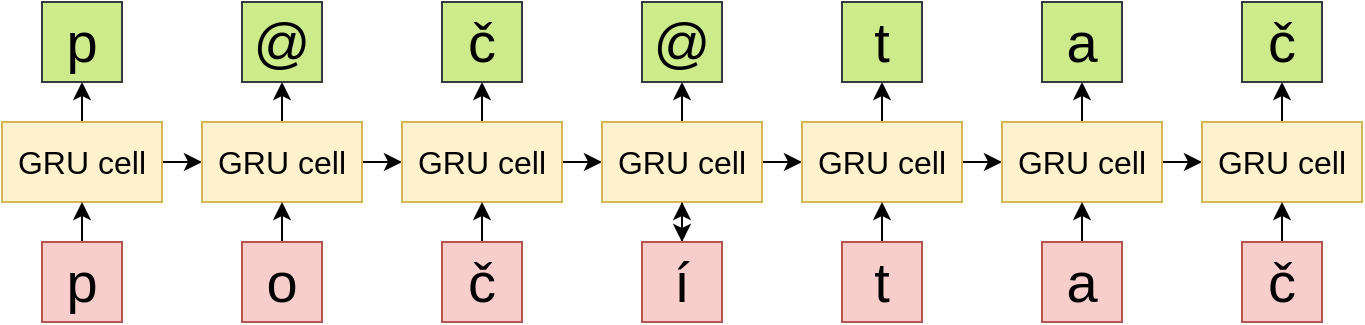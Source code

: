 <mxfile>
    <diagram id="IwJIAaqxOWz9wLtlpfXh" name="Page-1">
        <mxGraphModel dx="762" dy="557" grid="1" gridSize="10" guides="1" tooltips="1" connect="1" arrows="1" fold="1" page="1" pageScale="1" pageWidth="1169" pageHeight="827" math="0" shadow="0">
            <root>
                <mxCell id="0"/>
                <mxCell id="1" parent="0"/>
                <mxCell id="68" style="edgeStyle=none;html=1;fontSize=21;" edge="1" parent="1" source="4" target="11">
                    <mxGeometry relative="1" as="geometry">
                        <mxPoint x="260" y="180" as="targetPoint"/>
                    </mxGeometry>
                </mxCell>
                <mxCell id="87" style="edgeStyle=none;html=1;fontSize=16;" edge="1" parent="1" source="4" target="83">
                    <mxGeometry relative="1" as="geometry"/>
                </mxCell>
                <mxCell id="4" value="GRU cell" style="rounded=0;whiteSpace=wrap;html=1;fillColor=#fff2cc;strokeColor=#d6b656;fontSize=16;" parent="1" vertex="1">
                    <mxGeometry x="220" y="180" width="80" height="40" as="geometry"/>
                </mxCell>
                <mxCell id="7" style="edgeStyle=none;html=1;fontSize=21;" parent="1" source="6" target="4" edge="1">
                    <mxGeometry relative="1" as="geometry"/>
                </mxCell>
                <mxCell id="6" value="p" style="whiteSpace=wrap;html=1;aspect=fixed;fillColor=#f8cecc;strokeColor=#b85450;fontSize=28;" parent="1" vertex="1">
                    <mxGeometry x="240" y="240" width="40" height="40" as="geometry"/>
                </mxCell>
                <mxCell id="11" value="p" style="whiteSpace=wrap;html=1;aspect=fixed;fillColor=#cdeb8b;strokeColor=#36393d;fontSize=28;" parent="1" vertex="1">
                    <mxGeometry x="240" y="120" width="40" height="40" as="geometry"/>
                </mxCell>
                <mxCell id="82" style="edgeStyle=none;html=1;fontSize=21;" edge="1" parent="1" source="83" target="86">
                    <mxGeometry relative="1" as="geometry">
                        <mxPoint x="360" y="180" as="targetPoint"/>
                    </mxGeometry>
                </mxCell>
                <mxCell id="110" style="edgeStyle=none;html=1;fontSize=16;" edge="1" parent="1" source="83" target="101">
                    <mxGeometry relative="1" as="geometry"/>
                </mxCell>
                <mxCell id="83" value="GRU cell" style="rounded=0;whiteSpace=wrap;html=1;fillColor=#fff2cc;strokeColor=#d6b656;fontSize=16;" vertex="1" parent="1">
                    <mxGeometry x="320" y="180" width="80" height="40" as="geometry"/>
                </mxCell>
                <mxCell id="84" style="edgeStyle=none;html=1;fontSize=21;" edge="1" parent="1" source="85" target="83">
                    <mxGeometry relative="1" as="geometry"/>
                </mxCell>
                <mxCell id="85" value="o" style="whiteSpace=wrap;html=1;aspect=fixed;fillColor=#f8cecc;strokeColor=#b85450;fontSize=28;" vertex="1" parent="1">
                    <mxGeometry x="340" y="240" width="40" height="40" as="geometry"/>
                </mxCell>
                <mxCell id="86" value="@" style="whiteSpace=wrap;html=1;aspect=fixed;fillColor=#cdeb8b;strokeColor=#36393d;fontSize=28;" vertex="1" parent="1">
                    <mxGeometry x="340" y="120" width="40" height="40" as="geometry"/>
                </mxCell>
                <mxCell id="99" style="edgeStyle=none;html=1;fontSize=21;" edge="1" parent="1" source="101" target="104">
                    <mxGeometry relative="1" as="geometry">
                        <mxPoint x="460" y="180" as="targetPoint"/>
                    </mxGeometry>
                </mxCell>
                <mxCell id="100" style="edgeStyle=none;html=1;fontSize=16;" edge="1" parent="1" source="101" target="106">
                    <mxGeometry relative="1" as="geometry"/>
                </mxCell>
                <mxCell id="101" value="GRU cell" style="rounded=0;whiteSpace=wrap;html=1;fillColor=#fff2cc;strokeColor=#d6b656;fontSize=16;" vertex="1" parent="1">
                    <mxGeometry x="420" y="180" width="80" height="40" as="geometry"/>
                </mxCell>
                <mxCell id="102" style="edgeStyle=none;html=1;fontSize=21;" edge="1" parent="1" source="103" target="101">
                    <mxGeometry relative="1" as="geometry"/>
                </mxCell>
                <mxCell id="103" value="č" style="whiteSpace=wrap;html=1;aspect=fixed;fillColor=#f8cecc;strokeColor=#b85450;fontSize=28;" vertex="1" parent="1">
                    <mxGeometry x="440" y="240" width="40" height="40" as="geometry"/>
                </mxCell>
                <mxCell id="104" value="č" style="whiteSpace=wrap;html=1;aspect=fixed;fillColor=#cdeb8b;strokeColor=#36393d;fontSize=28;" vertex="1" parent="1">
                    <mxGeometry x="440" y="120" width="40" height="40" as="geometry"/>
                </mxCell>
                <mxCell id="105" style="edgeStyle=none;html=1;fontSize=21;" edge="1" parent="1" source="106" target="109">
                    <mxGeometry relative="1" as="geometry">
                        <mxPoint x="560" y="180" as="targetPoint"/>
                    </mxGeometry>
                </mxCell>
                <mxCell id="134" style="edgeStyle=none;html=1;fontSize=16;" edge="1" parent="1" source="106" target="113">
                    <mxGeometry relative="1" as="geometry"/>
                </mxCell>
                <mxCell id="135" value="" style="edgeStyle=none;html=1;fontSize=16;" edge="1" parent="1" source="106" target="108">
                    <mxGeometry relative="1" as="geometry"/>
                </mxCell>
                <mxCell id="106" value="GRU cell" style="rounded=0;whiteSpace=wrap;html=1;fillColor=#fff2cc;strokeColor=#d6b656;fontSize=16;" vertex="1" parent="1">
                    <mxGeometry x="520" y="180" width="80" height="40" as="geometry"/>
                </mxCell>
                <mxCell id="107" style="edgeStyle=none;html=1;fontSize=21;" edge="1" parent="1" source="108" target="106">
                    <mxGeometry relative="1" as="geometry"/>
                </mxCell>
                <mxCell id="108" value="í" style="whiteSpace=wrap;html=1;aspect=fixed;fillColor=#f8cecc;strokeColor=#b85450;fontSize=28;" vertex="1" parent="1">
                    <mxGeometry x="540" y="240" width="40" height="40" as="geometry"/>
                </mxCell>
                <mxCell id="109" value="@" style="whiteSpace=wrap;html=1;aspect=fixed;fillColor=#cdeb8b;strokeColor=#36393d;fontSize=28;" vertex="1" parent="1">
                    <mxGeometry x="540" y="120" width="40" height="40" as="geometry"/>
                </mxCell>
                <mxCell id="111" style="edgeStyle=none;html=1;fontSize=21;" edge="1" parent="1" source="113" target="116">
                    <mxGeometry relative="1" as="geometry">
                        <mxPoint x="660" y="180" as="targetPoint"/>
                    </mxGeometry>
                </mxCell>
                <mxCell id="112" style="edgeStyle=none;html=1;fontSize=16;" edge="1" parent="1" source="113" target="119">
                    <mxGeometry relative="1" as="geometry"/>
                </mxCell>
                <mxCell id="113" value="GRU cell" style="rounded=0;whiteSpace=wrap;html=1;fillColor=#fff2cc;strokeColor=#d6b656;fontSize=16;" vertex="1" parent="1">
                    <mxGeometry x="620" y="180" width="80" height="40" as="geometry"/>
                </mxCell>
                <mxCell id="114" style="edgeStyle=none;html=1;fontSize=21;" edge="1" parent="1" source="115" target="113">
                    <mxGeometry relative="1" as="geometry"/>
                </mxCell>
                <mxCell id="115" value="t" style="whiteSpace=wrap;html=1;aspect=fixed;fillColor=#f8cecc;strokeColor=#b85450;fontSize=28;" vertex="1" parent="1">
                    <mxGeometry x="640" y="240" width="40" height="40" as="geometry"/>
                </mxCell>
                <mxCell id="116" value="t" style="whiteSpace=wrap;html=1;aspect=fixed;fillColor=#cdeb8b;strokeColor=#36393d;fontSize=28;" vertex="1" parent="1">
                    <mxGeometry x="640" y="120" width="40" height="40" as="geometry"/>
                </mxCell>
                <mxCell id="117" style="edgeStyle=none;html=1;fontSize=21;" edge="1" parent="1" source="119" target="122">
                    <mxGeometry relative="1" as="geometry">
                        <mxPoint x="760" y="180" as="targetPoint"/>
                    </mxGeometry>
                </mxCell>
                <mxCell id="118" style="edgeStyle=none;html=1;fontSize=16;" edge="1" parent="1" source="119" target="125">
                    <mxGeometry relative="1" as="geometry"/>
                </mxCell>
                <mxCell id="119" value="GRU cell" style="rounded=0;whiteSpace=wrap;html=1;fillColor=#fff2cc;strokeColor=#d6b656;fontSize=16;" vertex="1" parent="1">
                    <mxGeometry x="720" y="180" width="80" height="40" as="geometry"/>
                </mxCell>
                <mxCell id="120" style="edgeStyle=none;html=1;fontSize=21;" edge="1" parent="1" source="121" target="119">
                    <mxGeometry relative="1" as="geometry"/>
                </mxCell>
                <mxCell id="121" value="a" style="whiteSpace=wrap;html=1;aspect=fixed;fillColor=#f8cecc;strokeColor=#b85450;fontSize=28;" vertex="1" parent="1">
                    <mxGeometry x="740" y="240" width="40" height="40" as="geometry"/>
                </mxCell>
                <mxCell id="122" value="a" style="whiteSpace=wrap;html=1;aspect=fixed;fillColor=#cdeb8b;strokeColor=#36393d;fontSize=28;" vertex="1" parent="1">
                    <mxGeometry x="740" y="120" width="40" height="40" as="geometry"/>
                </mxCell>
                <mxCell id="123" style="edgeStyle=none;html=1;fontSize=21;" edge="1" parent="1" source="125" target="128">
                    <mxGeometry relative="1" as="geometry">
                        <mxPoint x="860" y="180" as="targetPoint"/>
                    </mxGeometry>
                </mxCell>
                <mxCell id="125" value="GRU cell" style="rounded=0;whiteSpace=wrap;html=1;fillColor=#fff2cc;strokeColor=#d6b656;fontSize=16;" vertex="1" parent="1">
                    <mxGeometry x="820" y="180" width="80" height="40" as="geometry"/>
                </mxCell>
                <mxCell id="126" style="edgeStyle=none;html=1;fontSize=21;" edge="1" parent="1" source="127" target="125">
                    <mxGeometry relative="1" as="geometry"/>
                </mxCell>
                <mxCell id="127" value="č" style="whiteSpace=wrap;html=1;aspect=fixed;fillColor=#f8cecc;strokeColor=#b85450;fontSize=28;" vertex="1" parent="1">
                    <mxGeometry x="840" y="240" width="40" height="40" as="geometry"/>
                </mxCell>
                <mxCell id="128" value="č" style="whiteSpace=wrap;html=1;aspect=fixed;fillColor=#cdeb8b;strokeColor=#36393d;fontSize=28;" vertex="1" parent="1">
                    <mxGeometry x="840" y="120" width="40" height="40" as="geometry"/>
                </mxCell>
            </root>
        </mxGraphModel>
    </diagram>
</mxfile>